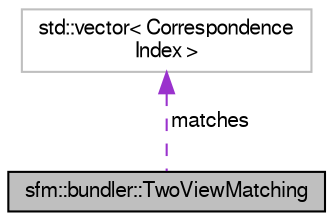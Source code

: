 digraph "sfm::bundler::TwoViewMatching"
{
  edge [fontname="FreeSans",fontsize="10",labelfontname="FreeSans",labelfontsize="10"];
  node [fontname="FreeSans",fontsize="10",shape=record];
  Node0 [label="sfm::bundler::TwoViewMatching",height=0.2,width=0.4,color="black", fillcolor="grey75", style="filled", fontcolor="black"];
  Node1 -> Node0 [dir="back",color="darkorchid3",fontsize="10",style="dashed",label=" matches" ,fontname="FreeSans"];
  Node1 [label="std::vector\< Correspondence\lIndex \>",height=0.2,width=0.4,color="grey75", fillcolor="white", style="filled"];
}
